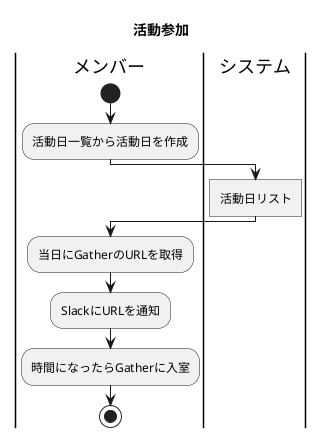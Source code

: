 @startuml host
title 活動参加
|メンバー|
    start
    :活動日一覧から活動日を作成;
|システム|
    :活動日リスト]
|メンバー|
    :当日にGatherのURLを取得;
    :SlackにURLを通知;
    :時間になったらGatherに入室;
stop
@enduml